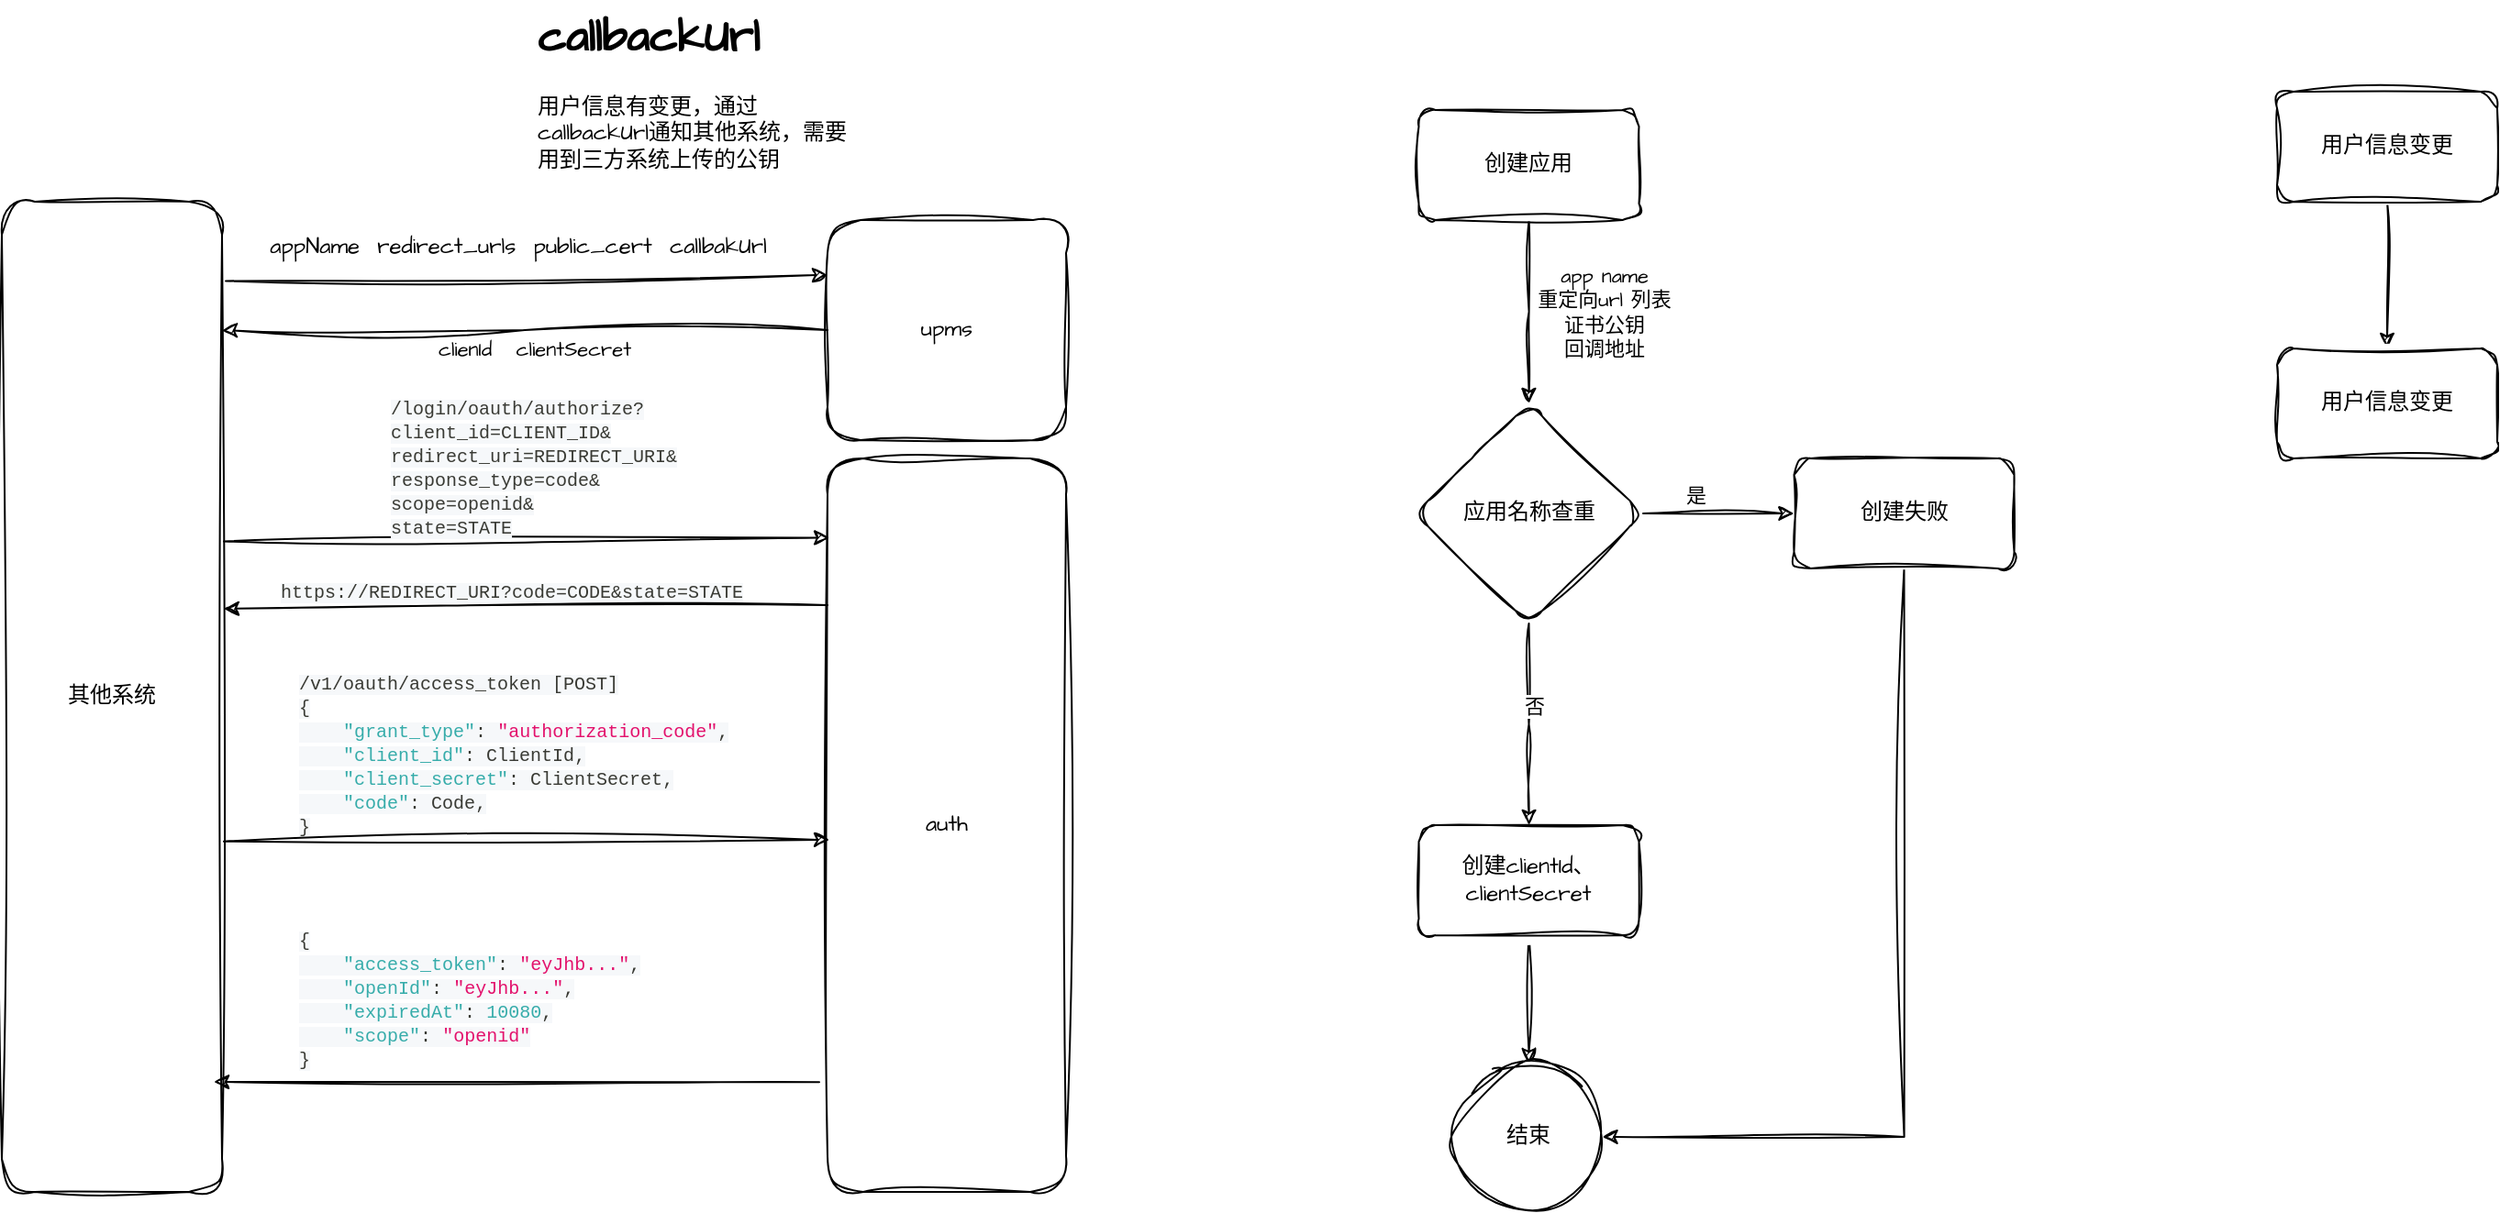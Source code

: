 <mxfile version="27.0.5">
  <diagram id="C5RBs43oDa-KdzZeNtuy" name="Page-1">
    <mxGraphModel dx="2066" dy="2228" grid="1" gridSize="10" guides="1" tooltips="1" connect="1" arrows="1" fold="1" page="1" pageScale="1" pageWidth="827" pageHeight="1169" math="0" shadow="0">
      <root>
        <mxCell id="WIyWlLk6GJQsqaUBKTNV-0" />
        <mxCell id="WIyWlLk6GJQsqaUBKTNV-1" parent="WIyWlLk6GJQsqaUBKTNV-0" />
        <mxCell id="WIyWlLk6GJQsqaUBKTNV-3" value="其他系统" style="rounded=1;whiteSpace=wrap;html=1;fontSize=12;glass=0;strokeWidth=1;shadow=0;sketch=1;hachureGap=4;jiggle=2;curveFitting=1;strokeColor=default;align=center;verticalAlign=middle;fontFamily=Architects Daughter;fontSource=https%3A%2F%2Ffonts.googleapis.com%2Fcss%3Ffamily%3DArchitects%2BDaughter;fontColor=default;fillColor=default;" parent="WIyWlLk6GJQsqaUBKTNV-1" vertex="1">
          <mxGeometry x="70" y="80" width="120" height="540" as="geometry" />
        </mxCell>
        <mxCell id="s6RSNT70l_G22uAQsh2E-0" value="auth" style="rounded=1;whiteSpace=wrap;html=1;sketch=1;hachureGap=4;jiggle=2;curveFitting=1;fontFamily=Architects Daughter;fontSource=https%3A%2F%2Ffonts.googleapis.com%2Fcss%3Ffamily%3DArchitects%2BDaughter;" vertex="1" parent="WIyWlLk6GJQsqaUBKTNV-1">
          <mxGeometry x="520" y="220" width="130" height="400" as="geometry" />
        </mxCell>
        <mxCell id="s6RSNT70l_G22uAQsh2E-4" value="" style="edgeStyle=orthogonalEdgeStyle;rounded=0;sketch=1;hachureGap=4;jiggle=2;curveFitting=1;orthogonalLoop=1;jettySize=auto;html=1;fontFamily=Architects Daughter;fontSource=https%3A%2F%2Ffonts.googleapis.com%2Fcss%3Ffamily%3DArchitects%2BDaughter;" edge="1" parent="WIyWlLk6GJQsqaUBKTNV-1" source="s6RSNT70l_G22uAQsh2E-2" target="s6RSNT70l_G22uAQsh2E-3">
          <mxGeometry relative="1" as="geometry" />
        </mxCell>
        <mxCell id="s6RSNT70l_G22uAQsh2E-5" value="app name&lt;br&gt;重定向url 列表&lt;br&gt;证书公钥&lt;br&gt;回调地址" style="edgeLabel;html=1;align=center;verticalAlign=middle;resizable=0;points=[];sketch=1;hachureGap=4;jiggle=2;curveFitting=1;fontFamily=Architects Daughter;fontSource=https%3A%2F%2Ffonts.googleapis.com%2Fcss%3Ffamily%3DArchitects%2BDaughter;" vertex="1" connectable="0" parent="s6RSNT70l_G22uAQsh2E-4">
          <mxGeometry x="-0.32" y="1" relative="1" as="geometry">
            <mxPoint x="39" y="16" as="offset" />
          </mxGeometry>
        </mxCell>
        <mxCell id="s6RSNT70l_G22uAQsh2E-2" value="创建应用" style="rounded=1;whiteSpace=wrap;html=1;sketch=1;hachureGap=4;jiggle=2;curveFitting=1;fontFamily=Architects Daughter;fontSource=https%3A%2F%2Ffonts.googleapis.com%2Fcss%3Ffamily%3DArchitects%2BDaughter;" vertex="1" parent="WIyWlLk6GJQsqaUBKTNV-1">
          <mxGeometry x="842.25" y="30" width="120" height="60" as="geometry" />
        </mxCell>
        <mxCell id="s6RSNT70l_G22uAQsh2E-7" value="" style="edgeStyle=orthogonalEdgeStyle;rounded=0;sketch=1;hachureGap=4;jiggle=2;curveFitting=1;orthogonalLoop=1;jettySize=auto;html=1;fontFamily=Architects Daughter;fontSource=https%3A%2F%2Ffonts.googleapis.com%2Fcss%3Ffamily%3DArchitects%2BDaughter;" edge="1" parent="WIyWlLk6GJQsqaUBKTNV-1" source="s6RSNT70l_G22uAQsh2E-3" target="s6RSNT70l_G22uAQsh2E-6">
          <mxGeometry relative="1" as="geometry" />
        </mxCell>
        <mxCell id="s6RSNT70l_G22uAQsh2E-8" value="否" style="edgeLabel;html=1;align=center;verticalAlign=middle;resizable=0;points=[];sketch=1;hachureGap=4;jiggle=2;curveFitting=1;fontFamily=Architects Daughter;fontSource=https%3A%2F%2Ffonts.googleapis.com%2Fcss%3Ffamily%3DArchitects%2BDaughter;" vertex="1" connectable="0" parent="s6RSNT70l_G22uAQsh2E-7">
          <mxGeometry x="-0.181" y="2" relative="1" as="geometry">
            <mxPoint as="offset" />
          </mxGeometry>
        </mxCell>
        <mxCell id="s6RSNT70l_G22uAQsh2E-10" value="" style="edgeStyle=orthogonalEdgeStyle;rounded=0;sketch=1;hachureGap=4;jiggle=2;curveFitting=1;orthogonalLoop=1;jettySize=auto;html=1;fontFamily=Architects Daughter;fontSource=https%3A%2F%2Ffonts.googleapis.com%2Fcss%3Ffamily%3DArchitects%2BDaughter;" edge="1" parent="WIyWlLk6GJQsqaUBKTNV-1" source="s6RSNT70l_G22uAQsh2E-3" target="s6RSNT70l_G22uAQsh2E-9">
          <mxGeometry relative="1" as="geometry" />
        </mxCell>
        <mxCell id="s6RSNT70l_G22uAQsh2E-11" value="是" style="edgeLabel;html=1;align=center;verticalAlign=middle;resizable=0;points=[];sketch=1;hachureGap=4;jiggle=2;curveFitting=1;fontFamily=Architects Daughter;fontSource=https%3A%2F%2Ffonts.googleapis.com%2Fcss%3Ffamily%3DArchitects%2BDaughter;" vertex="1" connectable="0" parent="s6RSNT70l_G22uAQsh2E-10">
          <mxGeometry x="-0.301" y="3" relative="1" as="geometry">
            <mxPoint y="-7" as="offset" />
          </mxGeometry>
        </mxCell>
        <mxCell id="s6RSNT70l_G22uAQsh2E-3" value="应用名称查重" style="rhombus;whiteSpace=wrap;html=1;fontFamily=Architects Daughter;rounded=1;sketch=1;hachureGap=4;jiggle=2;curveFitting=1;fontSource=https%3A%2F%2Ffonts.googleapis.com%2Fcss%3Ffamily%3DArchitects%2BDaughter;" vertex="1" parent="WIyWlLk6GJQsqaUBKTNV-1">
          <mxGeometry x="840" y="190" width="124.5" height="120" as="geometry" />
        </mxCell>
        <mxCell id="s6RSNT70l_G22uAQsh2E-13" value="" style="edgeStyle=orthogonalEdgeStyle;rounded=0;sketch=1;hachureGap=4;jiggle=2;curveFitting=1;orthogonalLoop=1;jettySize=auto;html=1;fontFamily=Architects Daughter;fontSource=https%3A%2F%2Ffonts.googleapis.com%2Fcss%3Ffamily%3DArchitects%2BDaughter;" edge="1" parent="WIyWlLk6GJQsqaUBKTNV-1" source="s6RSNT70l_G22uAQsh2E-6" target="s6RSNT70l_G22uAQsh2E-12">
          <mxGeometry relative="1" as="geometry" />
        </mxCell>
        <mxCell id="s6RSNT70l_G22uAQsh2E-6" value="创建clientId、clientSecret" style="whiteSpace=wrap;html=1;fontFamily=Architects Daughter;rounded=1;sketch=1;hachureGap=4;jiggle=2;curveFitting=1;fontSource=https%3A%2F%2Ffonts.googleapis.com%2Fcss%3Ffamily%3DArchitects%2BDaughter;" vertex="1" parent="WIyWlLk6GJQsqaUBKTNV-1">
          <mxGeometry x="842.25" y="420" width="120" height="60" as="geometry" />
        </mxCell>
        <mxCell id="s6RSNT70l_G22uAQsh2E-14" style="edgeStyle=orthogonalEdgeStyle;rounded=0;sketch=1;hachureGap=4;jiggle=2;curveFitting=1;orthogonalLoop=1;jettySize=auto;html=1;exitX=0.5;exitY=1;exitDx=0;exitDy=0;entryX=1;entryY=0.5;entryDx=0;entryDy=0;fontFamily=Architects Daughter;fontSource=https%3A%2F%2Ffonts.googleapis.com%2Fcss%3Ffamily%3DArchitects%2BDaughter;" edge="1" parent="WIyWlLk6GJQsqaUBKTNV-1" source="s6RSNT70l_G22uAQsh2E-9" target="s6RSNT70l_G22uAQsh2E-12">
          <mxGeometry relative="1" as="geometry" />
        </mxCell>
        <mxCell id="s6RSNT70l_G22uAQsh2E-9" value="创建失败" style="whiteSpace=wrap;html=1;fontFamily=Architects Daughter;rounded=1;sketch=1;hachureGap=4;jiggle=2;curveFitting=1;fontSource=https%3A%2F%2Ffonts.googleapis.com%2Fcss%3Ffamily%3DArchitects%2BDaughter;" vertex="1" parent="WIyWlLk6GJQsqaUBKTNV-1">
          <mxGeometry x="1046.75" y="220" width="120" height="60" as="geometry" />
        </mxCell>
        <mxCell id="s6RSNT70l_G22uAQsh2E-12" value="结束" style="ellipse;whiteSpace=wrap;html=1;fontFamily=Architects Daughter;rounded=1;sketch=1;hachureGap=4;jiggle=2;curveFitting=1;fontSource=https%3A%2F%2Ffonts.googleapis.com%2Fcss%3Ffamily%3DArchitects%2BDaughter;" vertex="1" parent="WIyWlLk6GJQsqaUBKTNV-1">
          <mxGeometry x="862.25" y="550" width="80" height="80" as="geometry" />
        </mxCell>
        <mxCell id="s6RSNT70l_G22uAQsh2E-15" value="upms" style="rounded=1;whiteSpace=wrap;html=1;sketch=1;hachureGap=4;jiggle=2;curveFitting=1;fontFamily=Architects Daughter;fontSource=https%3A%2F%2Ffonts.googleapis.com%2Fcss%3Ffamily%3DArchitects%2BDaughter;" vertex="1" parent="WIyWlLk6GJQsqaUBKTNV-1">
          <mxGeometry x="520" y="90" width="130" height="120" as="geometry" />
        </mxCell>
        <mxCell id="s6RSNT70l_G22uAQsh2E-16" value="" style="endArrow=classic;html=1;rounded=0;sketch=1;hachureGap=4;jiggle=2;curveFitting=1;fontFamily=Architects Daughter;fontSource=https%3A%2F%2Ffonts.googleapis.com%2Fcss%3Ffamily%3DArchitects%2BDaughter;exitX=1.017;exitY=0.08;exitDx=0;exitDy=0;exitPerimeter=0;entryX=0;entryY=0.25;entryDx=0;entryDy=0;" edge="1" parent="WIyWlLk6GJQsqaUBKTNV-1" source="WIyWlLk6GJQsqaUBKTNV-3" target="s6RSNT70l_G22uAQsh2E-15">
          <mxGeometry width="50" height="50" relative="1" as="geometry">
            <mxPoint x="390" y="300" as="sourcePoint" />
            <mxPoint x="440" y="250" as="targetPoint" />
          </mxGeometry>
        </mxCell>
        <mxCell id="s6RSNT70l_G22uAQsh2E-18" value="appName&amp;nbsp; redirect_urls&amp;nbsp; public_cert&amp;nbsp; callbakUrl" style="text;html=1;align=center;verticalAlign=middle;resizable=0;points=[];autosize=1;strokeColor=none;fillColor=none;fontFamily=Architects Daughter;fontSource=https%3A%2F%2Ffonts.googleapis.com%2Fcss%3Ffamily%3DArchitects%2BDaughter;" vertex="1" parent="WIyWlLk6GJQsqaUBKTNV-1">
          <mxGeometry x="205.5" y="90" width="290" height="30" as="geometry" />
        </mxCell>
        <mxCell id="s6RSNT70l_G22uAQsh2E-19" style="edgeStyle=orthogonalEdgeStyle;rounded=0;sketch=1;hachureGap=4;jiggle=2;curveFitting=1;orthogonalLoop=1;jettySize=auto;html=1;exitX=0;exitY=0.5;exitDx=0;exitDy=0;entryX=1;entryY=0.13;entryDx=0;entryDy=0;entryPerimeter=0;fontFamily=Architects Daughter;fontSource=https%3A%2F%2Ffonts.googleapis.com%2Fcss%3Ffamily%3DArchitects%2BDaughter;" edge="1" parent="WIyWlLk6GJQsqaUBKTNV-1" source="s6RSNT70l_G22uAQsh2E-15" target="WIyWlLk6GJQsqaUBKTNV-3">
          <mxGeometry relative="1" as="geometry" />
        </mxCell>
        <mxCell id="s6RSNT70l_G22uAQsh2E-22" value="clienId&amp;nbsp; &amp;nbsp;clientSecret" style="edgeLabel;html=1;align=center;verticalAlign=middle;resizable=0;points=[];sketch=1;hachureGap=4;jiggle=2;curveFitting=1;fontFamily=Architects Daughter;fontSource=https%3A%2F%2Ffonts.googleapis.com%2Fcss%3Ffamily%3DArchitects%2BDaughter;" vertex="1" connectable="0" parent="s6RSNT70l_G22uAQsh2E-19">
          <mxGeometry x="0.418" y="4" relative="1" as="geometry">
            <mxPoint x="74" y="6" as="offset" />
          </mxGeometry>
        </mxCell>
        <mxCell id="s6RSNT70l_G22uAQsh2E-23" value="" style="endArrow=classic;html=1;rounded=0;sketch=1;hachureGap=4;jiggle=2;curveFitting=1;fontFamily=Architects Daughter;fontSource=https%3A%2F%2Ffonts.googleapis.com%2Fcss%3Ffamily%3DArchitects%2BDaughter;exitX=1.008;exitY=0.343;exitDx=0;exitDy=0;exitPerimeter=0;entryX=0.008;entryY=0.108;entryDx=0;entryDy=0;entryPerimeter=0;" edge="1" parent="WIyWlLk6GJQsqaUBKTNV-1" source="WIyWlLk6GJQsqaUBKTNV-3" target="s6RSNT70l_G22uAQsh2E-0">
          <mxGeometry width="50" height="50" relative="1" as="geometry">
            <mxPoint x="390" y="300" as="sourcePoint" />
            <mxPoint x="440" y="250" as="targetPoint" />
          </mxGeometry>
        </mxCell>
        <mxCell id="s6RSNT70l_G22uAQsh2E-26" value="&lt;span class=&quot;token-line&quot; style=&quot;box-sizing: border-box; color: rgb(57, 58, 52); font-family: &amp;quot;Fira Code VF&amp;quot;, SFMono-Regular, Menlo, Monaco, Consolas, &amp;quot;Liberation Mono&amp;quot;, &amp;quot;Courier New&amp;quot;, monospace; font-style: normal; font-variant-ligatures: normal; font-variant-caps: normal; font-weight: 400; letter-spacing: normal; orphans: 2; text-align: start; text-indent: 0px; text-transform: none; widows: 2; word-spacing: 0px; -webkit-text-stroke-width: 0px; white-space: pre; background-color: rgb(246, 248, 250); text-decoration-thickness: initial; text-decoration-style: initial; text-decoration-color: initial;&quot;&gt;&lt;span class=&quot;token plain&quot; style=&quot;box-sizing: border-box;&quot;&gt;/login/oauth/authorize?&lt;/span&gt;&lt;/span&gt;&lt;div&gt;&lt;span class=&quot;token-line&quot; style=&quot;box-sizing: border-box; color: rgb(57, 58, 52); font-family: &amp;quot;Fira Code VF&amp;quot;, SFMono-Regular, Menlo, Monaco, Consolas, &amp;quot;Liberation Mono&amp;quot;, &amp;quot;Courier New&amp;quot;, monospace; font-style: normal; font-variant-ligatures: normal; font-variant-caps: normal; font-weight: 400; letter-spacing: normal; orphans: 2; text-align: start; text-indent: 0px; text-transform: none; widows: 2; word-spacing: 0px; -webkit-text-stroke-width: 0px; white-space: pre; background-color: rgb(246, 248, 250); text-decoration-thickness: initial; text-decoration-style: initial; text-decoration-color: initial;&quot;&gt;&lt;span class=&quot;token plain&quot; style=&quot;box-sizing: border-box;&quot;&gt;client_id=CLIENT_ID&amp;amp;&lt;/span&gt;&lt;/span&gt;&lt;div&gt;&lt;span class=&quot;token-line&quot; style=&quot;box-sizing: border-box; color: rgb(57, 58, 52); font-family: &amp;quot;Fira Code VF&amp;quot;, SFMono-Regular, Menlo, Monaco, Consolas, &amp;quot;Liberation Mono&amp;quot;, &amp;quot;Courier New&amp;quot;, monospace; font-style: normal; font-variant-ligatures: normal; font-variant-caps: normal; font-weight: 400; letter-spacing: normal; orphans: 2; text-align: start; text-indent: 0px; text-transform: none; widows: 2; word-spacing: 0px; -webkit-text-stroke-width: 0px; white-space: pre; background-color: rgb(246, 248, 250); text-decoration-thickness: initial; text-decoration-style: initial; text-decoration-color: initial;&quot;&gt;&lt;span class=&quot;token plain&quot; style=&quot;box-sizing: border-box;&quot;&gt;redirect_uri=REDIRECT_URI&amp;amp;&lt;/span&gt;&lt;/span&gt;&lt;/div&gt;&lt;div&gt;&lt;span class=&quot;token-line&quot; style=&quot;box-sizing: border-box; color: rgb(57, 58, 52); font-family: &amp;quot;Fira Code VF&amp;quot;, SFMono-Regular, Menlo, Monaco, Consolas, &amp;quot;Liberation Mono&amp;quot;, &amp;quot;Courier New&amp;quot;, monospace; font-style: normal; font-variant-ligatures: normal; font-variant-caps: normal; font-weight: 400; letter-spacing: normal; orphans: 2; text-align: start; text-indent: 0px; text-transform: none; widows: 2; word-spacing: 0px; -webkit-text-stroke-width: 0px; white-space: pre; background-color: rgb(246, 248, 250); text-decoration-thickness: initial; text-decoration-style: initial; text-decoration-color: initial;&quot;&gt;&lt;span class=&quot;token plain&quot; style=&quot;box-sizing: border-box;&quot;&gt;response_type=code&amp;amp;&lt;/span&gt;&lt;/span&gt;&lt;/div&gt;&lt;div&gt;&lt;span class=&quot;token-line&quot; style=&quot;box-sizing: border-box; color: rgb(57, 58, 52); font-family: &amp;quot;Fira Code VF&amp;quot;, SFMono-Regular, Menlo, Monaco, Consolas, &amp;quot;Liberation Mono&amp;quot;, &amp;quot;Courier New&amp;quot;, monospace; font-style: normal; font-variant-ligatures: normal; font-variant-caps: normal; font-weight: 400; letter-spacing: normal; orphans: 2; text-align: start; text-indent: 0px; text-transform: none; widows: 2; word-spacing: 0px; -webkit-text-stroke-width: 0px; white-space: pre; background-color: rgb(246, 248, 250); text-decoration-thickness: initial; text-decoration-style: initial; text-decoration-color: initial;&quot;&gt;&lt;span class=&quot;token plain&quot; style=&quot;box-sizing: border-box;&quot;&gt;scope=openid&amp;amp;&lt;/span&gt;&lt;/span&gt;&lt;/div&gt;&lt;div&gt;&lt;span class=&quot;token-line&quot; style=&quot;box-sizing: border-box; color: rgb(57, 58, 52); font-family: &amp;quot;Fira Code VF&amp;quot;, SFMono-Regular, Menlo, Monaco, Consolas, &amp;quot;Liberation Mono&amp;quot;, &amp;quot;Courier New&amp;quot;, monospace; font-style: normal; font-variant-ligatures: normal; font-variant-caps: normal; font-weight: 400; letter-spacing: normal; orphans: 2; text-align: start; text-indent: 0px; text-transform: none; widows: 2; word-spacing: 0px; -webkit-text-stroke-width: 0px; white-space: pre; background-color: rgb(246, 248, 250); text-decoration-thickness: initial; text-decoration-style: initial; text-decoration-color: initial;&quot;&gt;&lt;span class=&quot;token plain&quot; style=&quot;box-sizing: border-box;&quot;&gt;state=STATE&lt;/span&gt;&lt;/span&gt;&lt;/div&gt;&lt;/div&gt;" style="text;whiteSpace=wrap;html=1;fontFamily=Architects Daughter;fontSource=https%3A%2F%2Ffonts.googleapis.com%2Fcss%3Ffamily%3DArchitects%2BDaughter;fontSize=10;" vertex="1" parent="WIyWlLk6GJQsqaUBKTNV-1">
          <mxGeometry x="280" y="180" width="170" height="90" as="geometry" />
        </mxCell>
        <mxCell id="s6RSNT70l_G22uAQsh2E-27" value="&lt;span style=&quot;color: rgb(57, 58, 52); font-family: &amp;quot;Fira Code VF&amp;quot;, SFMono-Regular, Menlo, Monaco, Consolas, &amp;quot;Liberation Mono&amp;quot;, &amp;quot;Courier New&amp;quot;, monospace; font-style: normal; font-variant-ligatures: normal; font-variant-caps: normal; font-weight: 400; letter-spacing: normal; orphans: 2; text-align: start; text-indent: 0px; text-transform: none; widows: 2; word-spacing: 0px; -webkit-text-stroke-width: 0px; white-space: pre; background-color: rgb(246, 248, 250); text-decoration-thickness: initial; text-decoration-style: initial; text-decoration-color: initial; float: none; display: inline !important;&quot;&gt;https://REDIRECT_URI?code=CODE&amp;amp;state=STATE&lt;/span&gt;" style="text;whiteSpace=wrap;html=1;fontFamily=Architects Daughter;fontSource=https%3A%2F%2Ffonts.googleapis.com%2Fcss%3Ffamily%3DArchitects%2BDaughter;fontSize=10;" vertex="1" parent="WIyWlLk6GJQsqaUBKTNV-1">
          <mxGeometry x="220" y="280" width="261" height="20" as="geometry" />
        </mxCell>
        <mxCell id="s6RSNT70l_G22uAQsh2E-28" value="" style="endArrow=classic;html=1;rounded=0;sketch=1;hachureGap=4;jiggle=2;curveFitting=1;fontFamily=Architects Daughter;fontSource=https%3A%2F%2Ffonts.googleapis.com%2Fcss%3Ffamily%3DArchitects%2BDaughter;exitX=0;exitY=0.25;exitDx=0;exitDy=0;entryX=1.008;entryY=0.448;entryDx=0;entryDy=0;entryPerimeter=0;" edge="1" parent="WIyWlLk6GJQsqaUBKTNV-1">
          <mxGeometry width="50" height="50" relative="1" as="geometry">
            <mxPoint x="520" y="300" as="sourcePoint" />
            <mxPoint x="190.96" y="301.92" as="targetPoint" />
          </mxGeometry>
        </mxCell>
        <mxCell id="s6RSNT70l_G22uAQsh2E-29" value="&lt;div&gt;&lt;span class=&quot;token-line&quot; style=&quot;box-sizing: border-box; color: rgb(57, 58, 52); font-family: &amp;quot;Fira Code VF&amp;quot;, SFMono-Regular, Menlo, Monaco, Consolas, &amp;quot;Liberation Mono&amp;quot;, &amp;quot;Courier New&amp;quot;, monospace; font-style: normal; font-variant-ligatures: normal; font-variant-caps: normal; font-weight: 400; letter-spacing: normal; orphans: 2; text-align: start; text-indent: 0px; text-transform: none; widows: 2; word-spacing: 0px; -webkit-text-stroke-width: 0px; white-space: pre; background-color: rgb(246, 248, 250); text-decoration-thickness: initial; text-decoration-style: initial; text-decoration-color: initial;&quot;&gt;&lt;span class=&quot;token punctuation&quot; style=&quot;box-sizing: border-box; color: rgb(57, 58, 52);&quot;&gt;&lt;font&gt;/v1/oauth/access_token [POST]&lt;br&gt;&lt;/font&gt;&lt;/span&gt;&lt;/span&gt;&lt;/div&gt;&lt;span class=&quot;token-line&quot; style=&quot;box-sizing: border-box; color: rgb(57, 58, 52); font-family: &amp;quot;Fira Code VF&amp;quot;, SFMono-Regular, Menlo, Monaco, Consolas, &amp;quot;Liberation Mono&amp;quot;, &amp;quot;Courier New&amp;quot;, monospace; font-style: normal; font-variant-ligatures: normal; font-variant-caps: normal; font-weight: 400; letter-spacing: normal; orphans: 2; text-align: start; text-indent: 0px; text-transform: none; widows: 2; word-spacing: 0px; -webkit-text-stroke-width: 0px; white-space: pre; background-color: rgb(246, 248, 250); text-decoration-thickness: initial; text-decoration-style: initial; text-decoration-color: initial;&quot;&gt;&lt;span class=&quot;token punctuation&quot; style=&quot;box-sizing: border-box; color: rgb(57, 58, 52);&quot;&gt;{&lt;/span&gt;&lt;span class=&quot;token plain&quot; style=&quot;box-sizing: border-box;&quot;&gt;&lt;/span&gt;&lt;br style=&quot;box-sizing: border-box;&quot;&gt;&lt;/span&gt;&lt;span class=&quot;token-line&quot; style=&quot;box-sizing: border-box; color: rgb(57, 58, 52); font-family: &amp;quot;Fira Code VF&amp;quot;, SFMono-Regular, Menlo, Monaco, Consolas, &amp;quot;Liberation Mono&amp;quot;, &amp;quot;Courier New&amp;quot;, monospace; font-style: normal; font-variant-ligatures: normal; font-variant-caps: normal; font-weight: 400; letter-spacing: normal; orphans: 2; text-align: start; text-indent: 0px; text-transform: none; widows: 2; word-spacing: 0px; -webkit-text-stroke-width: 0px; white-space: pre; background-color: rgb(246, 248, 250); text-decoration-thickness: initial; text-decoration-style: initial; text-decoration-color: initial;&quot;&gt;&lt;span class=&quot;token plain&quot; style=&quot;box-sizing: border-box;&quot;&gt;    &lt;/span&gt;&lt;span class=&quot;token property&quot; style=&quot;box-sizing: border-box; color: rgb(54, 172, 170);&quot;&gt;&quot;grant_type&quot;&lt;/span&gt;&lt;span class=&quot;token operator&quot; style=&quot;box-sizing: border-box; color: rgb(57, 58, 52);&quot;&gt;:&lt;/span&gt;&lt;span class=&quot;token plain&quot; style=&quot;box-sizing: border-box;&quot;&gt; &lt;/span&gt;&lt;span class=&quot;token string&quot; style=&quot;box-sizing: border-box; color: rgb(227, 17, 108);&quot;&gt;&quot;authorization_code&quot;&lt;/span&gt;&lt;span class=&quot;token punctuation&quot; style=&quot;box-sizing: border-box; color: rgb(57, 58, 52);&quot;&gt;,&lt;/span&gt;&lt;span class=&quot;token plain&quot; style=&quot;box-sizing: border-box;&quot;&gt;&lt;/span&gt;&lt;br style=&quot;box-sizing: border-box;&quot;&gt;&lt;/span&gt;&lt;span class=&quot;token-line&quot; style=&quot;box-sizing: border-box; color: rgb(57, 58, 52); font-family: &amp;quot;Fira Code VF&amp;quot;, SFMono-Regular, Menlo, Monaco, Consolas, &amp;quot;Liberation Mono&amp;quot;, &amp;quot;Courier New&amp;quot;, monospace; font-style: normal; font-variant-ligatures: normal; font-variant-caps: normal; font-weight: 400; letter-spacing: normal; orphans: 2; text-align: start; text-indent: 0px; text-transform: none; widows: 2; word-spacing: 0px; -webkit-text-stroke-width: 0px; white-space: pre; background-color: rgb(246, 248, 250); text-decoration-thickness: initial; text-decoration-style: initial; text-decoration-color: initial;&quot;&gt;&lt;span class=&quot;token plain&quot; style=&quot;box-sizing: border-box;&quot;&gt;    &lt;/span&gt;&lt;span class=&quot;token property&quot; style=&quot;box-sizing: border-box; color: rgb(54, 172, 170);&quot;&gt;&quot;client_id&quot;&lt;/span&gt;&lt;span class=&quot;token operator&quot; style=&quot;box-sizing: border-box; color: rgb(57, 58, 52);&quot;&gt;:&lt;/span&gt;&lt;span class=&quot;token plain&quot; style=&quot;box-sizing: border-box;&quot;&gt; ClientId&lt;/span&gt;&lt;span class=&quot;token punctuation&quot; style=&quot;box-sizing: border-box; color: rgb(57, 58, 52);&quot;&gt;,&lt;/span&gt;&lt;span class=&quot;token plain&quot; style=&quot;box-sizing: border-box;&quot;&gt;&lt;/span&gt;&lt;br style=&quot;box-sizing: border-box;&quot;&gt;&lt;/span&gt;&lt;span class=&quot;token-line&quot; style=&quot;box-sizing: border-box; color: rgb(57, 58, 52); font-family: &amp;quot;Fira Code VF&amp;quot;, SFMono-Regular, Menlo, Monaco, Consolas, &amp;quot;Liberation Mono&amp;quot;, &amp;quot;Courier New&amp;quot;, monospace; font-style: normal; font-variant-ligatures: normal; font-variant-caps: normal; font-weight: 400; letter-spacing: normal; orphans: 2; text-align: start; text-indent: 0px; text-transform: none; widows: 2; word-spacing: 0px; -webkit-text-stroke-width: 0px; white-space: pre; background-color: rgb(246, 248, 250); text-decoration-thickness: initial; text-decoration-style: initial; text-decoration-color: initial;&quot;&gt;&lt;span class=&quot;token plain&quot; style=&quot;box-sizing: border-box;&quot;&gt;    &lt;/span&gt;&lt;span class=&quot;token property&quot; style=&quot;box-sizing: border-box; color: rgb(54, 172, 170);&quot;&gt;&quot;client_secret&quot;&lt;/span&gt;&lt;span class=&quot;token operator&quot; style=&quot;box-sizing: border-box; color: rgb(57, 58, 52);&quot;&gt;:&lt;/span&gt;&lt;span class=&quot;token plain&quot; style=&quot;box-sizing: border-box;&quot;&gt; ClientSecret&lt;/span&gt;&lt;span class=&quot;token punctuation&quot; style=&quot;box-sizing: border-box; color: rgb(57, 58, 52);&quot;&gt;,&lt;/span&gt;&lt;span class=&quot;token plain&quot; style=&quot;box-sizing: border-box;&quot;&gt;&lt;/span&gt;&lt;br style=&quot;box-sizing: border-box;&quot;&gt;&lt;/span&gt;&lt;span class=&quot;token-line&quot; style=&quot;box-sizing: border-box; color: rgb(57, 58, 52); font-family: &amp;quot;Fira Code VF&amp;quot;, SFMono-Regular, Menlo, Monaco, Consolas, &amp;quot;Liberation Mono&amp;quot;, &amp;quot;Courier New&amp;quot;, monospace; font-style: normal; font-variant-ligatures: normal; font-variant-caps: normal; font-weight: 400; letter-spacing: normal; orphans: 2; text-align: start; text-indent: 0px; text-transform: none; widows: 2; word-spacing: 0px; -webkit-text-stroke-width: 0px; white-space: pre; background-color: rgb(246, 248, 250); text-decoration-thickness: initial; text-decoration-style: initial; text-decoration-color: initial;&quot;&gt;&lt;span class=&quot;token plain&quot; style=&quot;box-sizing: border-box;&quot;&gt;    &lt;/span&gt;&lt;span class=&quot;token property&quot; style=&quot;box-sizing: border-box; color: rgb(54, 172, 170);&quot;&gt;&quot;code&quot;&lt;/span&gt;&lt;span class=&quot;token operator&quot; style=&quot;box-sizing: border-box; color: rgb(57, 58, 52);&quot;&gt;:&lt;/span&gt;&lt;span class=&quot;token plain&quot; style=&quot;box-sizing: border-box;&quot;&gt; Code&lt;/span&gt;&lt;span class=&quot;token punctuation&quot; style=&quot;box-sizing: border-box; color: rgb(57, 58, 52);&quot;&gt;,&lt;/span&gt;&lt;span class=&quot;token plain&quot; style=&quot;box-sizing: border-box;&quot;&gt;&lt;/span&gt;&lt;br style=&quot;box-sizing: border-box;&quot;&gt;&lt;/span&gt;&lt;span class=&quot;token-line&quot; style=&quot;box-sizing: border-box; color: rgb(57, 58, 52); font-family: &amp;quot;Fira Code VF&amp;quot;, SFMono-Regular, Menlo, Monaco, Consolas, &amp;quot;Liberation Mono&amp;quot;, &amp;quot;Courier New&amp;quot;, monospace; font-style: normal; font-variant-ligatures: normal; font-variant-caps: normal; font-weight: 400; letter-spacing: normal; orphans: 2; text-align: start; text-indent: 0px; text-transform: none; widows: 2; word-spacing: 0px; -webkit-text-stroke-width: 0px; white-space: pre; background-color: rgb(246, 248, 250); text-decoration-thickness: initial; text-decoration-style: initial; text-decoration-color: initial;&quot;&gt;&lt;span class=&quot;token plain&quot; style=&quot;box-sizing: border-box;&quot;&gt;&lt;/span&gt;&lt;span class=&quot;token punctuation&quot; style=&quot;box-sizing: border-box; color: rgb(57, 58, 52);&quot;&gt;}&lt;/span&gt;&lt;/span&gt;" style="text;whiteSpace=wrap;html=1;fontFamily=Architects Daughter;fontSource=https%3A%2F%2Ffonts.googleapis.com%2Fcss%3Ffamily%3DArchitects%2BDaughter;fontSize=10;" vertex="1" parent="WIyWlLk6GJQsqaUBKTNV-1">
          <mxGeometry x="230" y="330" width="240" height="100" as="geometry" />
        </mxCell>
        <mxCell id="s6RSNT70l_G22uAQsh2E-30" value="" style="endArrow=classic;html=1;rounded=0;sketch=1;hachureGap=4;jiggle=2;curveFitting=1;fontFamily=Architects Daughter;fontSource=https%3A%2F%2Ffonts.googleapis.com%2Fcss%3Ffamily%3DArchitects%2BDaughter;exitX=1.008;exitY=0.646;exitDx=0;exitDy=0;exitPerimeter=0;entryX=0.008;entryY=0.52;entryDx=0;entryDy=0;entryPerimeter=0;" edge="1" parent="WIyWlLk6GJQsqaUBKTNV-1" source="WIyWlLk6GJQsqaUBKTNV-3" target="s6RSNT70l_G22uAQsh2E-0">
          <mxGeometry width="50" height="50" relative="1" as="geometry">
            <mxPoint x="390" y="300" as="sourcePoint" />
            <mxPoint x="440" y="250" as="targetPoint" />
          </mxGeometry>
        </mxCell>
        <mxCell id="s6RSNT70l_G22uAQsh2E-31" value="" style="endArrow=classic;html=1;rounded=0;sketch=1;hachureGap=4;jiggle=2;curveFitting=1;fontFamily=Architects Daughter;fontSource=https%3A%2F%2Ffonts.googleapis.com%2Fcss%3Ffamily%3DArchitects%2BDaughter;entryX=1;entryY=0.722;entryDx=0;entryDy=0;entryPerimeter=0;" edge="1" parent="WIyWlLk6GJQsqaUBKTNV-1">
          <mxGeometry width="50" height="50" relative="1" as="geometry">
            <mxPoint x="515.5" y="560.12" as="sourcePoint" />
            <mxPoint x="185.5" y="560.0" as="targetPoint" />
          </mxGeometry>
        </mxCell>
        <mxCell id="s6RSNT70l_G22uAQsh2E-32" value="&lt;span class=&quot;token-line&quot; style=&quot;box-sizing: border-box; color: rgb(57, 58, 52); font-family: &amp;quot;Fira Code VF&amp;quot;, SFMono-Regular, Menlo, Monaco, Consolas, &amp;quot;Liberation Mono&amp;quot;, &amp;quot;Courier New&amp;quot;, monospace; white-space-collapse: preserve; background-color: rgb(246, 248, 250);&quot;&gt;&lt;span class=&quot;token punctuation&quot; style=&quot;box-sizing: border-box;&quot;&gt;{&lt;/span&gt;&lt;span class=&quot;token plain&quot; style=&quot;box-sizing: border-box;&quot;&gt;&lt;/span&gt;&lt;br style=&quot;box-sizing: border-box;&quot;&gt;&lt;/span&gt;&lt;span class=&quot;token-line&quot; style=&quot;box-sizing: border-box; color: rgb(57, 58, 52); font-family: &amp;quot;Fira Code VF&amp;quot;, SFMono-Regular, Menlo, Monaco, Consolas, &amp;quot;Liberation Mono&amp;quot;, &amp;quot;Courier New&amp;quot;, monospace; white-space-collapse: preserve; background-color: rgb(246, 248, 250);&quot;&gt;&lt;span class=&quot;token plain&quot; style=&quot;box-sizing: border-box;&quot;&gt;    &lt;/span&gt;&lt;span class=&quot;token property&quot; style=&quot;box-sizing: border-box; color: rgb(54, 172, 170);&quot;&gt;&quot;access_token&quot;&lt;/span&gt;&lt;span class=&quot;token operator&quot; style=&quot;box-sizing: border-box;&quot;&gt;:&lt;/span&gt;&lt;span class=&quot;token plain&quot; style=&quot;box-sizing: border-box;&quot;&gt; &lt;/span&gt;&lt;span class=&quot;token string&quot; style=&quot;box-sizing: border-box; color: rgb(227, 17, 108);&quot;&gt;&quot;eyJhb...&quot;&lt;/span&gt;&lt;span class=&quot;token punctuation&quot; style=&quot;box-sizing: border-box;&quot;&gt;,&lt;/span&gt;&lt;span class=&quot;token plain&quot; style=&quot;box-sizing: border-box;&quot;&gt;&lt;/span&gt;&lt;br style=&quot;box-sizing: border-box;&quot;&gt;&lt;/span&gt;&lt;span class=&quot;token-line&quot; style=&quot;box-sizing: border-box; color: rgb(57, 58, 52); font-family: &amp;quot;Fira Code VF&amp;quot;, SFMono-Regular, Menlo, Monaco, Consolas, &amp;quot;Liberation Mono&amp;quot;, &amp;quot;Courier New&amp;quot;, monospace; white-space-collapse: preserve; background-color: rgb(246, 248, 250);&quot;&gt;&lt;span class=&quot;token plain&quot; style=&quot;box-sizing: border-box;&quot;&gt;    &lt;/span&gt;&lt;span class=&quot;token property&quot; style=&quot;box-sizing: border-box; color: rgb(54, 172, 170);&quot;&gt;&quot;openId&quot;&lt;/span&gt;&lt;span class=&quot;token operator&quot; style=&quot;box-sizing: border-box;&quot;&gt;:&lt;/span&gt;&lt;span class=&quot;token plain&quot; style=&quot;box-sizing: border-box;&quot;&gt; &lt;/span&gt;&lt;span class=&quot;token string&quot; style=&quot;box-sizing: border-box; color: rgb(227, 17, 108);&quot;&gt;&quot;eyJhb...&quot;&lt;/span&gt;&lt;span class=&quot;token punctuation&quot; style=&quot;box-sizing: border-box;&quot;&gt;,&lt;/span&gt;&lt;/span&gt;&lt;span class=&quot;token-line&quot; style=&quot;box-sizing: border-box; color: rgb(57, 58, 52); font-family: &amp;quot;Fira Code VF&amp;quot;, SFMono-Regular, Menlo, Monaco, Consolas, &amp;quot;Liberation Mono&amp;quot;, &amp;quot;Courier New&amp;quot;, monospace; white-space-collapse: preserve; background-color: rgb(246, 248, 250);&quot;&gt;&lt;br style=&quot;box-sizing: border-box;&quot;&gt;&lt;/span&gt;&lt;span class=&quot;token-line&quot; style=&quot;box-sizing: border-box; color: rgb(57, 58, 52); font-family: &amp;quot;Fira Code VF&amp;quot;, SFMono-Regular, Menlo, Monaco, Consolas, &amp;quot;Liberation Mono&amp;quot;, &amp;quot;Courier New&amp;quot;, monospace; white-space-collapse: preserve; background-color: rgb(246, 248, 250);&quot;&gt;&lt;span class=&quot;token plain&quot; style=&quot;box-sizing: border-box;&quot;&gt;    &lt;/span&gt;&lt;span class=&quot;token property&quot; style=&quot;box-sizing: border-box; color: rgb(54, 172, 170);&quot;&gt;&quot;expiredAt&quot;&lt;/span&gt;&lt;span class=&quot;token operator&quot; style=&quot;box-sizing: border-box;&quot;&gt;:&lt;/span&gt;&lt;span class=&quot;token plain&quot; style=&quot;box-sizing: border-box;&quot;&gt; &lt;/span&gt;&lt;span class=&quot;token number&quot; style=&quot;box-sizing: border-box; color: rgb(54, 172, 170);&quot;&gt;10080&lt;/span&gt;&lt;span class=&quot;token punctuation&quot; style=&quot;box-sizing: border-box;&quot;&gt;,&lt;/span&gt;&lt;span class=&quot;token plain&quot; style=&quot;box-sizing: border-box;&quot;&gt;&lt;/span&gt;&lt;br style=&quot;box-sizing: border-box;&quot;&gt;&lt;/span&gt;&lt;span class=&quot;token-line&quot; style=&quot;box-sizing: border-box; color: rgb(57, 58, 52); font-family: &amp;quot;Fira Code VF&amp;quot;, SFMono-Regular, Menlo, Monaco, Consolas, &amp;quot;Liberation Mono&amp;quot;, &amp;quot;Courier New&amp;quot;, monospace; white-space-collapse: preserve; background-color: rgb(246, 248, 250);&quot;&gt;&lt;span class=&quot;token plain&quot; style=&quot;box-sizing: border-box;&quot;&gt;    &lt;/span&gt;&lt;span class=&quot;token property&quot; style=&quot;box-sizing: border-box; color: rgb(54, 172, 170);&quot;&gt;&quot;scope&quot;&lt;/span&gt;&lt;span class=&quot;token operator&quot; style=&quot;box-sizing: border-box;&quot;&gt;:&lt;/span&gt;&lt;span class=&quot;token plain&quot; style=&quot;box-sizing: border-box;&quot;&gt; &lt;/span&gt;&lt;span class=&quot;token string&quot; style=&quot;box-sizing: border-box; color: rgb(227, 17, 108);&quot;&gt;&quot;openid&quot;&lt;/span&gt;&lt;span class=&quot;token plain&quot; style=&quot;box-sizing: border-box;&quot;&gt;&lt;/span&gt;&lt;br style=&quot;box-sizing: border-box;&quot;&gt;&lt;/span&gt;&lt;span class=&quot;token-line&quot; style=&quot;box-sizing: border-box; color: rgb(57, 58, 52); font-family: &amp;quot;Fira Code VF&amp;quot;, SFMono-Regular, Menlo, Monaco, Consolas, &amp;quot;Liberation Mono&amp;quot;, &amp;quot;Courier New&amp;quot;, monospace; white-space-collapse: preserve; background-color: rgb(246, 248, 250);&quot;&gt;&lt;span class=&quot;token plain&quot; style=&quot;box-sizing: border-box;&quot;&gt;&lt;/span&gt;&lt;span class=&quot;token punctuation&quot; style=&quot;box-sizing: border-box;&quot;&gt;}&lt;/span&gt;&lt;/span&gt;" style="text;html=1;align=left;verticalAlign=middle;resizable=0;points=[];autosize=1;strokeColor=none;fillColor=none;fontFamily=Architects Daughter;fontSource=https%3A%2F%2Ffonts.googleapis.com%2Fcss%3Ffamily%3DArchitects%2BDaughter;fontSize=10;" vertex="1" parent="WIyWlLk6GJQsqaUBKTNV-1">
          <mxGeometry x="230" y="470" width="210" height="90" as="geometry" />
        </mxCell>
        <mxCell id="s6RSNT70l_G22uAQsh2E-34" value="&lt;h1 style=&quot;margin-top: 0px;&quot;&gt;callbackUrl&lt;/h1&gt;&lt;p&gt;用户信息有变更，通过callbackUrl通知其他系统，需要用到三方系统上传的公钥&lt;/p&gt;" style="text;html=1;whiteSpace=wrap;overflow=hidden;rounded=0;fontFamily=Architects Daughter;fontSource=https%3A%2F%2Ffonts.googleapis.com%2Fcss%3Ffamily%3DArchitects%2BDaughter;" vertex="1" parent="WIyWlLk6GJQsqaUBKTNV-1">
          <mxGeometry x="360" y="-30" width="180" height="120" as="geometry" />
        </mxCell>
        <mxCell id="s6RSNT70l_G22uAQsh2E-37" value="" style="edgeStyle=orthogonalEdgeStyle;rounded=0;sketch=1;hachureGap=4;jiggle=2;curveFitting=1;orthogonalLoop=1;jettySize=auto;html=1;fontFamily=Architects Daughter;fontSource=https%3A%2F%2Ffonts.googleapis.com%2Fcss%3Ffamily%3DArchitects%2BDaughter;" edge="1" parent="WIyWlLk6GJQsqaUBKTNV-1" source="s6RSNT70l_G22uAQsh2E-35" target="s6RSNT70l_G22uAQsh2E-36">
          <mxGeometry relative="1" as="geometry" />
        </mxCell>
        <mxCell id="s6RSNT70l_G22uAQsh2E-35" value="用户信息变更" style="rounded=1;whiteSpace=wrap;html=1;sketch=1;hachureGap=4;jiggle=2;curveFitting=1;fontFamily=Architects Daughter;fontSource=https%3A%2F%2Ffonts.googleapis.com%2Fcss%3Ffamily%3DArchitects%2BDaughter;" vertex="1" parent="WIyWlLk6GJQsqaUBKTNV-1">
          <mxGeometry x="1310" y="20" width="120" height="60" as="geometry" />
        </mxCell>
        <mxCell id="s6RSNT70l_G22uAQsh2E-36" value="用户信息变更" style="rounded=1;whiteSpace=wrap;html=1;sketch=1;hachureGap=4;jiggle=2;curveFitting=1;fontFamily=Architects Daughter;fontSource=https%3A%2F%2Ffonts.googleapis.com%2Fcss%3Ffamily%3DArchitects%2BDaughter;" vertex="1" parent="WIyWlLk6GJQsqaUBKTNV-1">
          <mxGeometry x="1310" y="160" width="120" height="60" as="geometry" />
        </mxCell>
      </root>
    </mxGraphModel>
  </diagram>
</mxfile>
